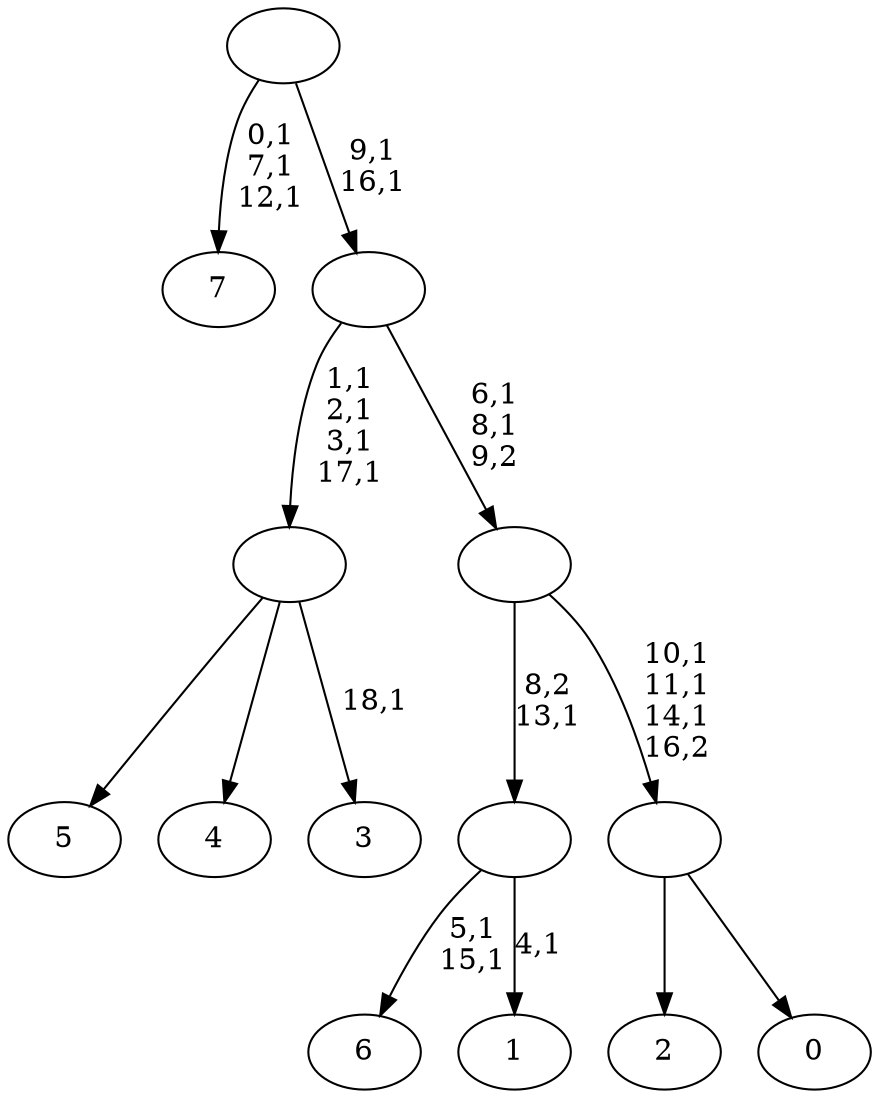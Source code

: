 digraph T {
	27 [label="7"]
	23 [label="6"]
	20 [label="5"]
	19 [label="4"]
	18 [label="3"]
	16 [label=""]
	12 [label="2"]
	11 [label="1"]
	9 [label=""]
	8 [label="0"]
	7 [label=""]
	4 [label=""]
	2 [label=""]
	0 [label=""]
	16 -> 18 [label="18,1"]
	16 -> 20 [label=""]
	16 -> 19 [label=""]
	9 -> 11 [label="4,1"]
	9 -> 23 [label="5,1\n15,1"]
	7 -> 12 [label=""]
	7 -> 8 [label=""]
	4 -> 7 [label="10,1\n11,1\n14,1\n16,2"]
	4 -> 9 [label="8,2\n13,1"]
	2 -> 4 [label="6,1\n8,1\n9,2"]
	2 -> 16 [label="1,1\n2,1\n3,1\n17,1"]
	0 -> 2 [label="9,1\n16,1"]
	0 -> 27 [label="0,1\n7,1\n12,1"]
}
